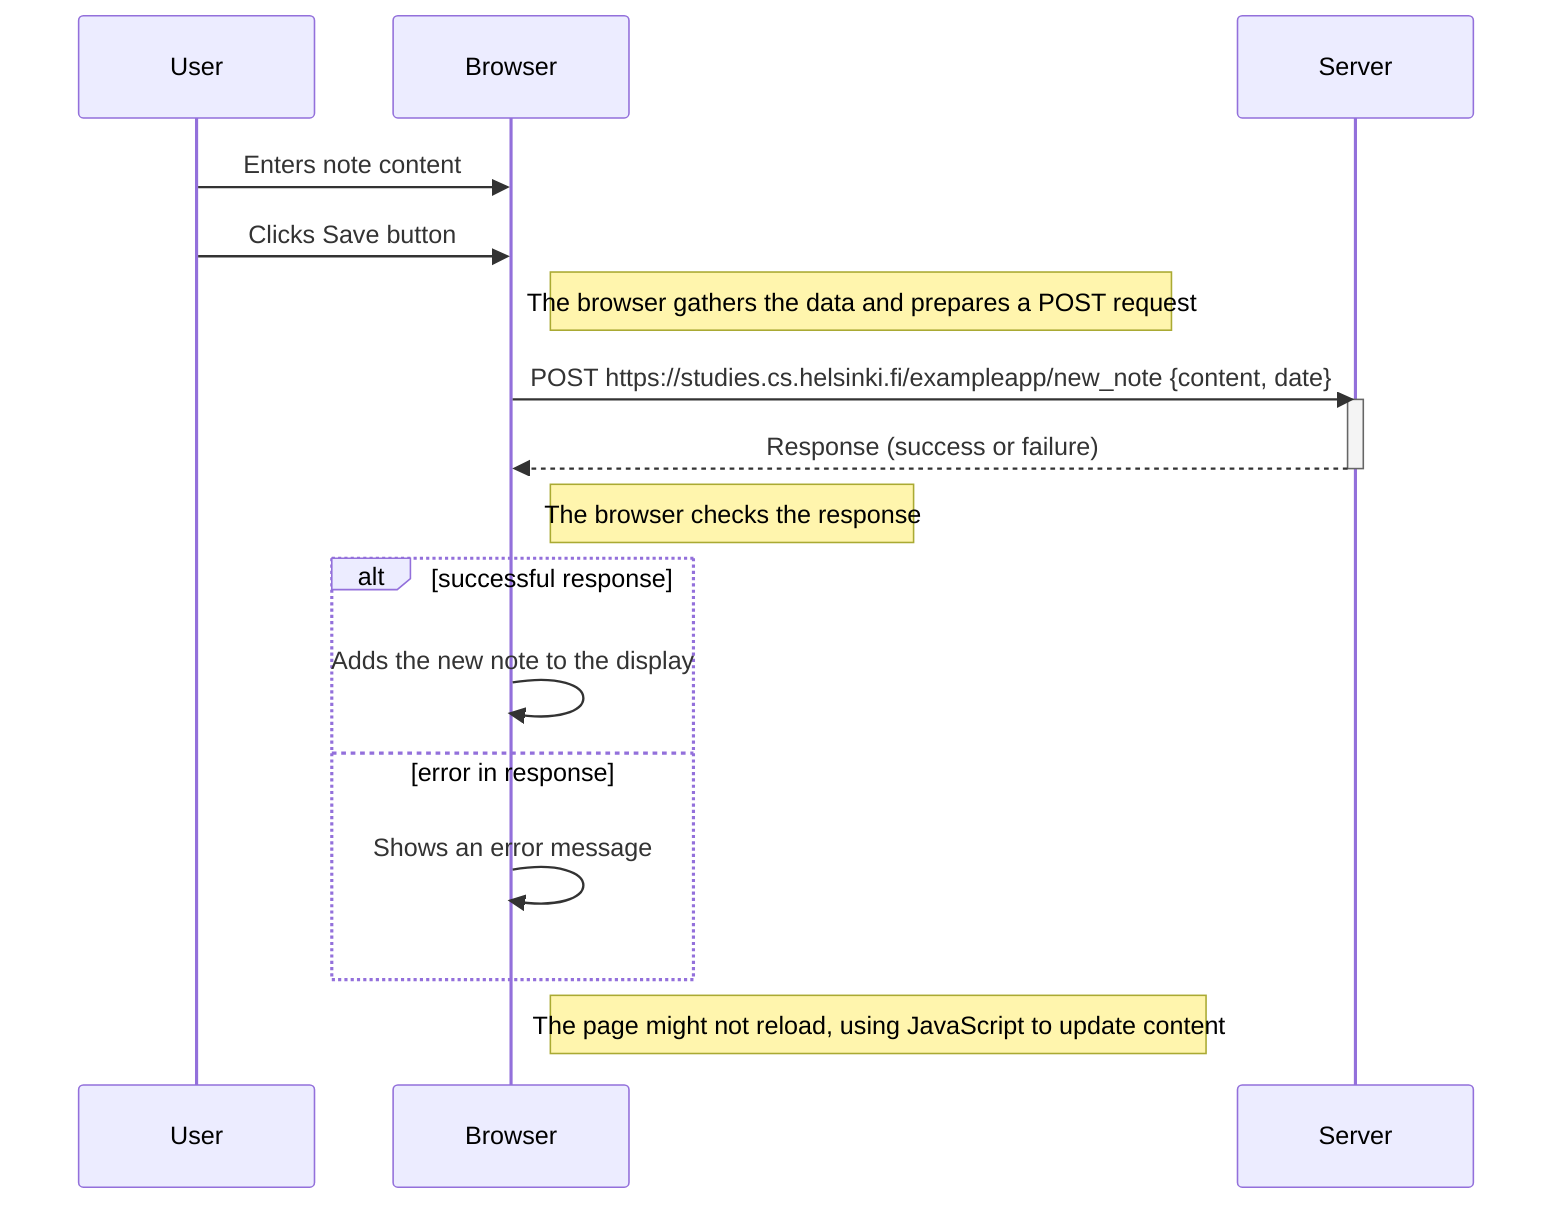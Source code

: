 sequenceDiagram
    participant U as User
    participant B as Browser
    participant S as Server

    U->>B: Enters note content
    U->>B: Clicks Save button

    Note right of B: The browser gathers the data and prepares a POST request

    B->>S: POST https://studies.cs.helsinki.fi/exampleapp/new_note {content, date}
    activate S
    S-->>B: Response (success or failure)
    deactivate S

    Note right of B: The browser checks the response

    alt successful response
        B->>B: Adds the new note to the display
    else error in response
        B->>B: Shows an error message
    end

    Note right of B: The page might not reload, using JavaScript to update content